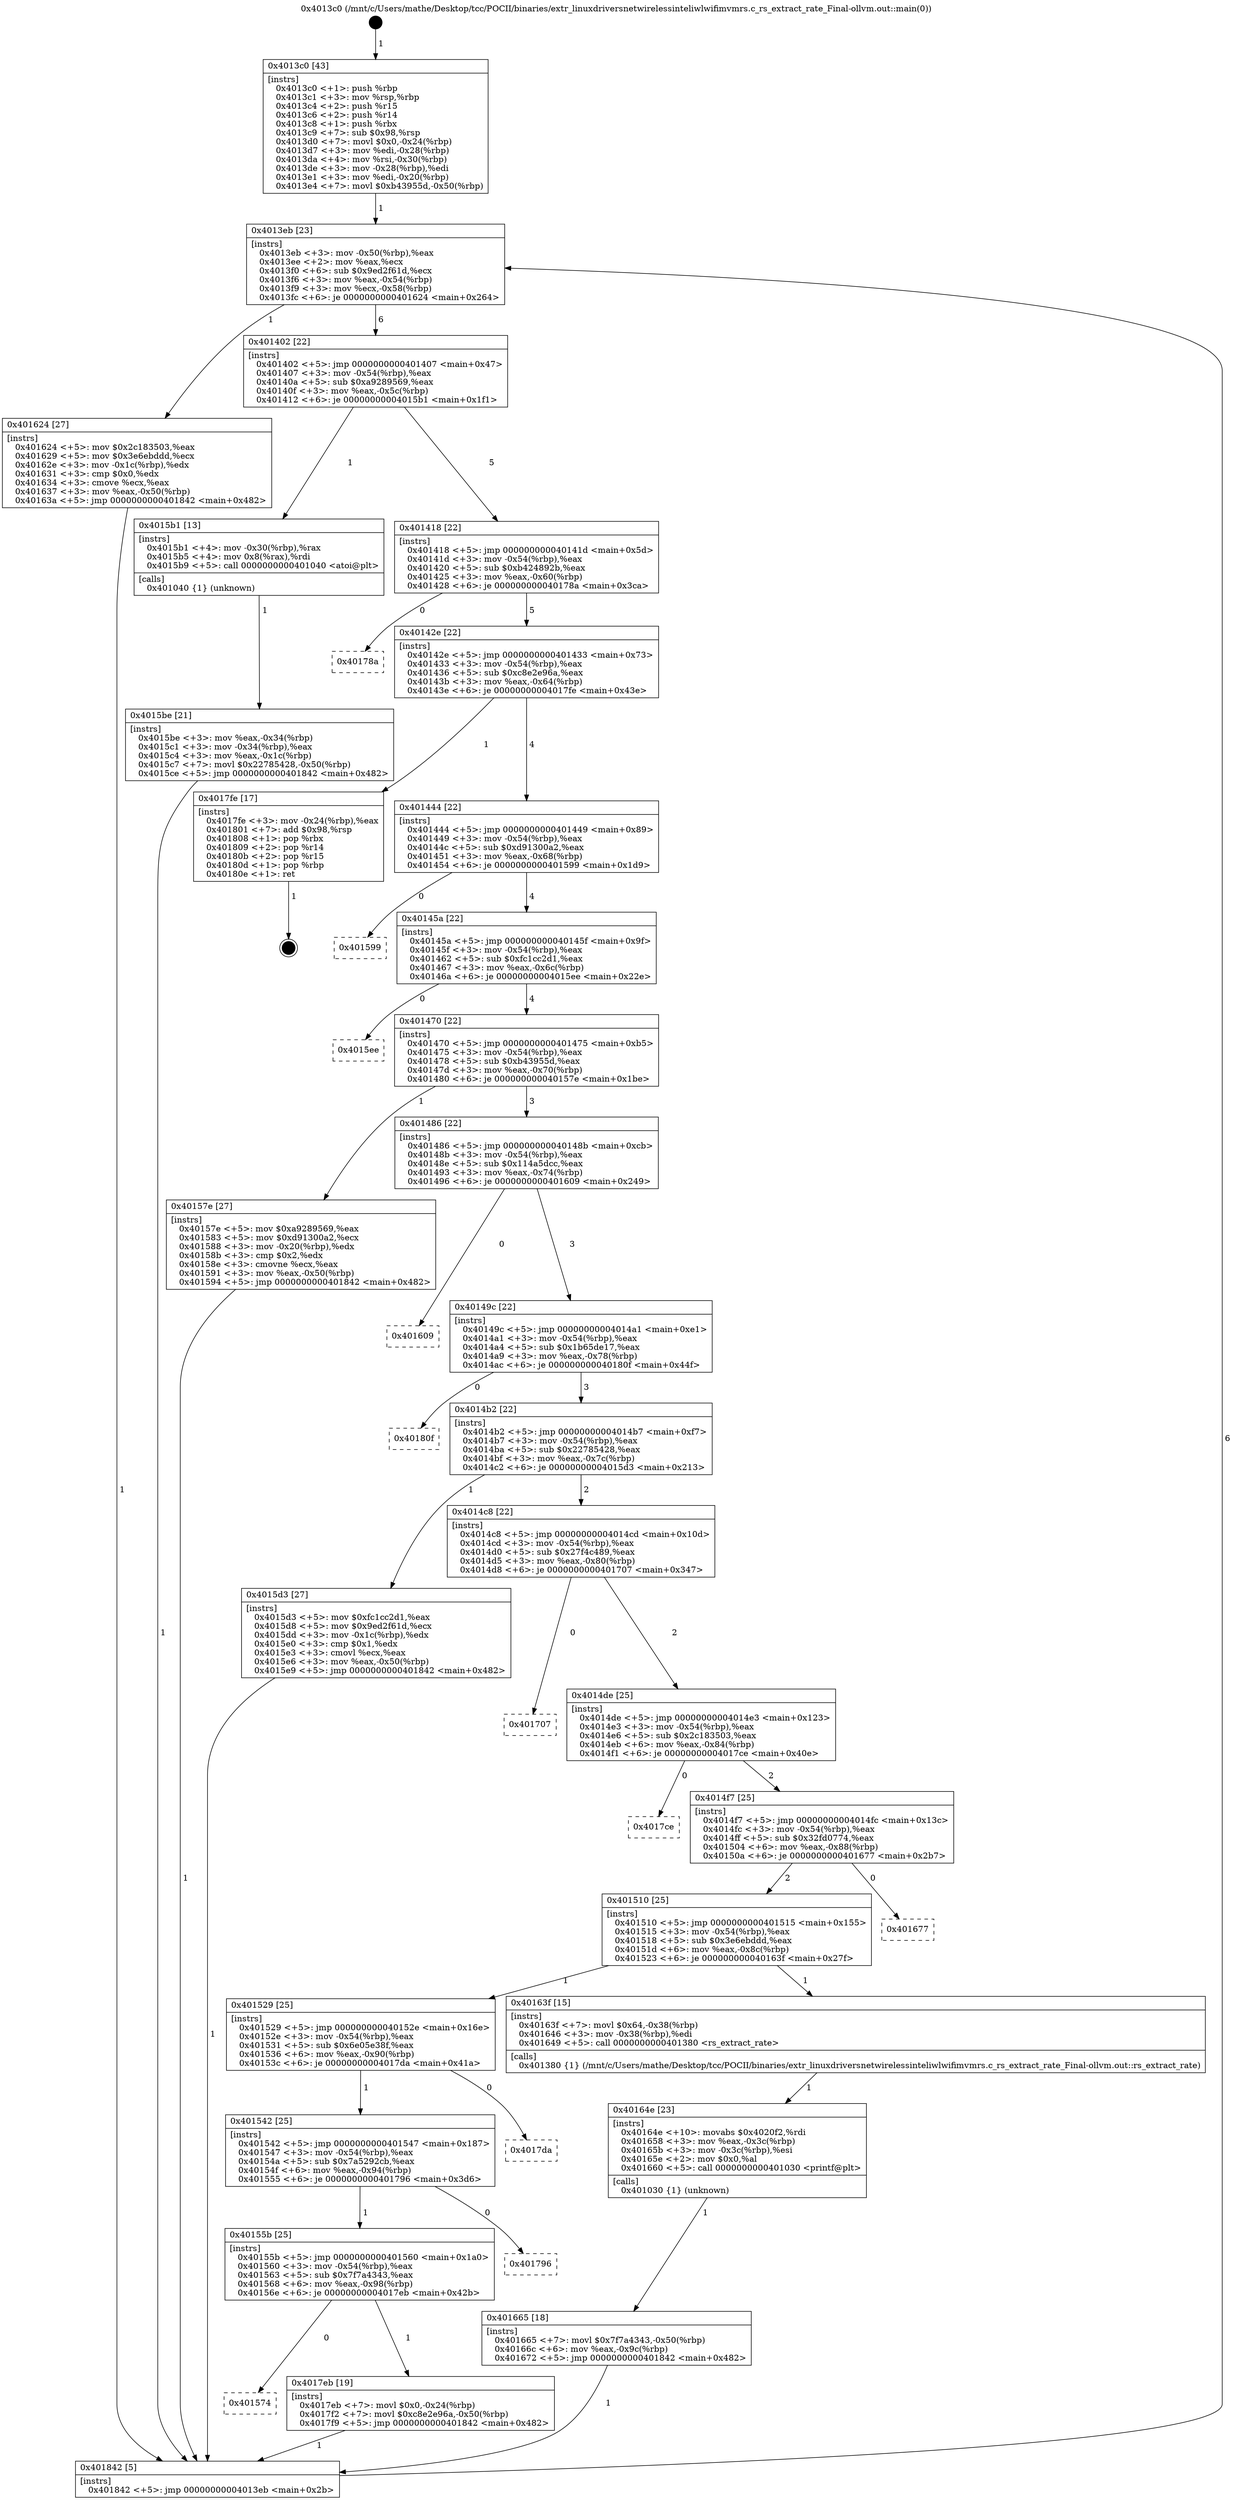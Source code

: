 digraph "0x4013c0" {
  label = "0x4013c0 (/mnt/c/Users/mathe/Desktop/tcc/POCII/binaries/extr_linuxdriversnetwirelessinteliwlwifimvmrs.c_rs_extract_rate_Final-ollvm.out::main(0))"
  labelloc = "t"
  node[shape=record]

  Entry [label="",width=0.3,height=0.3,shape=circle,fillcolor=black,style=filled]
  "0x4013eb" [label="{
     0x4013eb [23]\l
     | [instrs]\l
     &nbsp;&nbsp;0x4013eb \<+3\>: mov -0x50(%rbp),%eax\l
     &nbsp;&nbsp;0x4013ee \<+2\>: mov %eax,%ecx\l
     &nbsp;&nbsp;0x4013f0 \<+6\>: sub $0x9ed2f61d,%ecx\l
     &nbsp;&nbsp;0x4013f6 \<+3\>: mov %eax,-0x54(%rbp)\l
     &nbsp;&nbsp;0x4013f9 \<+3\>: mov %ecx,-0x58(%rbp)\l
     &nbsp;&nbsp;0x4013fc \<+6\>: je 0000000000401624 \<main+0x264\>\l
  }"]
  "0x401624" [label="{
     0x401624 [27]\l
     | [instrs]\l
     &nbsp;&nbsp;0x401624 \<+5\>: mov $0x2c183503,%eax\l
     &nbsp;&nbsp;0x401629 \<+5\>: mov $0x3e6ebddd,%ecx\l
     &nbsp;&nbsp;0x40162e \<+3\>: mov -0x1c(%rbp),%edx\l
     &nbsp;&nbsp;0x401631 \<+3\>: cmp $0x0,%edx\l
     &nbsp;&nbsp;0x401634 \<+3\>: cmove %ecx,%eax\l
     &nbsp;&nbsp;0x401637 \<+3\>: mov %eax,-0x50(%rbp)\l
     &nbsp;&nbsp;0x40163a \<+5\>: jmp 0000000000401842 \<main+0x482\>\l
  }"]
  "0x401402" [label="{
     0x401402 [22]\l
     | [instrs]\l
     &nbsp;&nbsp;0x401402 \<+5\>: jmp 0000000000401407 \<main+0x47\>\l
     &nbsp;&nbsp;0x401407 \<+3\>: mov -0x54(%rbp),%eax\l
     &nbsp;&nbsp;0x40140a \<+5\>: sub $0xa9289569,%eax\l
     &nbsp;&nbsp;0x40140f \<+3\>: mov %eax,-0x5c(%rbp)\l
     &nbsp;&nbsp;0x401412 \<+6\>: je 00000000004015b1 \<main+0x1f1\>\l
  }"]
  Exit [label="",width=0.3,height=0.3,shape=circle,fillcolor=black,style=filled,peripheries=2]
  "0x4015b1" [label="{
     0x4015b1 [13]\l
     | [instrs]\l
     &nbsp;&nbsp;0x4015b1 \<+4\>: mov -0x30(%rbp),%rax\l
     &nbsp;&nbsp;0x4015b5 \<+4\>: mov 0x8(%rax),%rdi\l
     &nbsp;&nbsp;0x4015b9 \<+5\>: call 0000000000401040 \<atoi@plt\>\l
     | [calls]\l
     &nbsp;&nbsp;0x401040 \{1\} (unknown)\l
  }"]
  "0x401418" [label="{
     0x401418 [22]\l
     | [instrs]\l
     &nbsp;&nbsp;0x401418 \<+5\>: jmp 000000000040141d \<main+0x5d\>\l
     &nbsp;&nbsp;0x40141d \<+3\>: mov -0x54(%rbp),%eax\l
     &nbsp;&nbsp;0x401420 \<+5\>: sub $0xb424892b,%eax\l
     &nbsp;&nbsp;0x401425 \<+3\>: mov %eax,-0x60(%rbp)\l
     &nbsp;&nbsp;0x401428 \<+6\>: je 000000000040178a \<main+0x3ca\>\l
  }"]
  "0x401574" [label="{
     0x401574\l
  }", style=dashed]
  "0x40178a" [label="{
     0x40178a\l
  }", style=dashed]
  "0x40142e" [label="{
     0x40142e [22]\l
     | [instrs]\l
     &nbsp;&nbsp;0x40142e \<+5\>: jmp 0000000000401433 \<main+0x73\>\l
     &nbsp;&nbsp;0x401433 \<+3\>: mov -0x54(%rbp),%eax\l
     &nbsp;&nbsp;0x401436 \<+5\>: sub $0xc8e2e96a,%eax\l
     &nbsp;&nbsp;0x40143b \<+3\>: mov %eax,-0x64(%rbp)\l
     &nbsp;&nbsp;0x40143e \<+6\>: je 00000000004017fe \<main+0x43e\>\l
  }"]
  "0x4017eb" [label="{
     0x4017eb [19]\l
     | [instrs]\l
     &nbsp;&nbsp;0x4017eb \<+7\>: movl $0x0,-0x24(%rbp)\l
     &nbsp;&nbsp;0x4017f2 \<+7\>: movl $0xc8e2e96a,-0x50(%rbp)\l
     &nbsp;&nbsp;0x4017f9 \<+5\>: jmp 0000000000401842 \<main+0x482\>\l
  }"]
  "0x4017fe" [label="{
     0x4017fe [17]\l
     | [instrs]\l
     &nbsp;&nbsp;0x4017fe \<+3\>: mov -0x24(%rbp),%eax\l
     &nbsp;&nbsp;0x401801 \<+7\>: add $0x98,%rsp\l
     &nbsp;&nbsp;0x401808 \<+1\>: pop %rbx\l
     &nbsp;&nbsp;0x401809 \<+2\>: pop %r14\l
     &nbsp;&nbsp;0x40180b \<+2\>: pop %r15\l
     &nbsp;&nbsp;0x40180d \<+1\>: pop %rbp\l
     &nbsp;&nbsp;0x40180e \<+1\>: ret\l
  }"]
  "0x401444" [label="{
     0x401444 [22]\l
     | [instrs]\l
     &nbsp;&nbsp;0x401444 \<+5\>: jmp 0000000000401449 \<main+0x89\>\l
     &nbsp;&nbsp;0x401449 \<+3\>: mov -0x54(%rbp),%eax\l
     &nbsp;&nbsp;0x40144c \<+5\>: sub $0xd91300a2,%eax\l
     &nbsp;&nbsp;0x401451 \<+3\>: mov %eax,-0x68(%rbp)\l
     &nbsp;&nbsp;0x401454 \<+6\>: je 0000000000401599 \<main+0x1d9\>\l
  }"]
  "0x40155b" [label="{
     0x40155b [25]\l
     | [instrs]\l
     &nbsp;&nbsp;0x40155b \<+5\>: jmp 0000000000401560 \<main+0x1a0\>\l
     &nbsp;&nbsp;0x401560 \<+3\>: mov -0x54(%rbp),%eax\l
     &nbsp;&nbsp;0x401563 \<+5\>: sub $0x7f7a4343,%eax\l
     &nbsp;&nbsp;0x401568 \<+6\>: mov %eax,-0x98(%rbp)\l
     &nbsp;&nbsp;0x40156e \<+6\>: je 00000000004017eb \<main+0x42b\>\l
  }"]
  "0x401599" [label="{
     0x401599\l
  }", style=dashed]
  "0x40145a" [label="{
     0x40145a [22]\l
     | [instrs]\l
     &nbsp;&nbsp;0x40145a \<+5\>: jmp 000000000040145f \<main+0x9f\>\l
     &nbsp;&nbsp;0x40145f \<+3\>: mov -0x54(%rbp),%eax\l
     &nbsp;&nbsp;0x401462 \<+5\>: sub $0xfc1cc2d1,%eax\l
     &nbsp;&nbsp;0x401467 \<+3\>: mov %eax,-0x6c(%rbp)\l
     &nbsp;&nbsp;0x40146a \<+6\>: je 00000000004015ee \<main+0x22e\>\l
  }"]
  "0x401796" [label="{
     0x401796\l
  }", style=dashed]
  "0x4015ee" [label="{
     0x4015ee\l
  }", style=dashed]
  "0x401470" [label="{
     0x401470 [22]\l
     | [instrs]\l
     &nbsp;&nbsp;0x401470 \<+5\>: jmp 0000000000401475 \<main+0xb5\>\l
     &nbsp;&nbsp;0x401475 \<+3\>: mov -0x54(%rbp),%eax\l
     &nbsp;&nbsp;0x401478 \<+5\>: sub $0xb43955d,%eax\l
     &nbsp;&nbsp;0x40147d \<+3\>: mov %eax,-0x70(%rbp)\l
     &nbsp;&nbsp;0x401480 \<+6\>: je 000000000040157e \<main+0x1be\>\l
  }"]
  "0x401542" [label="{
     0x401542 [25]\l
     | [instrs]\l
     &nbsp;&nbsp;0x401542 \<+5\>: jmp 0000000000401547 \<main+0x187\>\l
     &nbsp;&nbsp;0x401547 \<+3\>: mov -0x54(%rbp),%eax\l
     &nbsp;&nbsp;0x40154a \<+5\>: sub $0x7a5292cb,%eax\l
     &nbsp;&nbsp;0x40154f \<+6\>: mov %eax,-0x94(%rbp)\l
     &nbsp;&nbsp;0x401555 \<+6\>: je 0000000000401796 \<main+0x3d6\>\l
  }"]
  "0x40157e" [label="{
     0x40157e [27]\l
     | [instrs]\l
     &nbsp;&nbsp;0x40157e \<+5\>: mov $0xa9289569,%eax\l
     &nbsp;&nbsp;0x401583 \<+5\>: mov $0xd91300a2,%ecx\l
     &nbsp;&nbsp;0x401588 \<+3\>: mov -0x20(%rbp),%edx\l
     &nbsp;&nbsp;0x40158b \<+3\>: cmp $0x2,%edx\l
     &nbsp;&nbsp;0x40158e \<+3\>: cmovne %ecx,%eax\l
     &nbsp;&nbsp;0x401591 \<+3\>: mov %eax,-0x50(%rbp)\l
     &nbsp;&nbsp;0x401594 \<+5\>: jmp 0000000000401842 \<main+0x482\>\l
  }"]
  "0x401486" [label="{
     0x401486 [22]\l
     | [instrs]\l
     &nbsp;&nbsp;0x401486 \<+5\>: jmp 000000000040148b \<main+0xcb\>\l
     &nbsp;&nbsp;0x40148b \<+3\>: mov -0x54(%rbp),%eax\l
     &nbsp;&nbsp;0x40148e \<+5\>: sub $0x114a5dcc,%eax\l
     &nbsp;&nbsp;0x401493 \<+3\>: mov %eax,-0x74(%rbp)\l
     &nbsp;&nbsp;0x401496 \<+6\>: je 0000000000401609 \<main+0x249\>\l
  }"]
  "0x401842" [label="{
     0x401842 [5]\l
     | [instrs]\l
     &nbsp;&nbsp;0x401842 \<+5\>: jmp 00000000004013eb \<main+0x2b\>\l
  }"]
  "0x4013c0" [label="{
     0x4013c0 [43]\l
     | [instrs]\l
     &nbsp;&nbsp;0x4013c0 \<+1\>: push %rbp\l
     &nbsp;&nbsp;0x4013c1 \<+3\>: mov %rsp,%rbp\l
     &nbsp;&nbsp;0x4013c4 \<+2\>: push %r15\l
     &nbsp;&nbsp;0x4013c6 \<+2\>: push %r14\l
     &nbsp;&nbsp;0x4013c8 \<+1\>: push %rbx\l
     &nbsp;&nbsp;0x4013c9 \<+7\>: sub $0x98,%rsp\l
     &nbsp;&nbsp;0x4013d0 \<+7\>: movl $0x0,-0x24(%rbp)\l
     &nbsp;&nbsp;0x4013d7 \<+3\>: mov %edi,-0x28(%rbp)\l
     &nbsp;&nbsp;0x4013da \<+4\>: mov %rsi,-0x30(%rbp)\l
     &nbsp;&nbsp;0x4013de \<+3\>: mov -0x28(%rbp),%edi\l
     &nbsp;&nbsp;0x4013e1 \<+3\>: mov %edi,-0x20(%rbp)\l
     &nbsp;&nbsp;0x4013e4 \<+7\>: movl $0xb43955d,-0x50(%rbp)\l
  }"]
  "0x4015be" [label="{
     0x4015be [21]\l
     | [instrs]\l
     &nbsp;&nbsp;0x4015be \<+3\>: mov %eax,-0x34(%rbp)\l
     &nbsp;&nbsp;0x4015c1 \<+3\>: mov -0x34(%rbp),%eax\l
     &nbsp;&nbsp;0x4015c4 \<+3\>: mov %eax,-0x1c(%rbp)\l
     &nbsp;&nbsp;0x4015c7 \<+7\>: movl $0x22785428,-0x50(%rbp)\l
     &nbsp;&nbsp;0x4015ce \<+5\>: jmp 0000000000401842 \<main+0x482\>\l
  }"]
  "0x4017da" [label="{
     0x4017da\l
  }", style=dashed]
  "0x401609" [label="{
     0x401609\l
  }", style=dashed]
  "0x40149c" [label="{
     0x40149c [22]\l
     | [instrs]\l
     &nbsp;&nbsp;0x40149c \<+5\>: jmp 00000000004014a1 \<main+0xe1\>\l
     &nbsp;&nbsp;0x4014a1 \<+3\>: mov -0x54(%rbp),%eax\l
     &nbsp;&nbsp;0x4014a4 \<+5\>: sub $0x1b65de17,%eax\l
     &nbsp;&nbsp;0x4014a9 \<+3\>: mov %eax,-0x78(%rbp)\l
     &nbsp;&nbsp;0x4014ac \<+6\>: je 000000000040180f \<main+0x44f\>\l
  }"]
  "0x401665" [label="{
     0x401665 [18]\l
     | [instrs]\l
     &nbsp;&nbsp;0x401665 \<+7\>: movl $0x7f7a4343,-0x50(%rbp)\l
     &nbsp;&nbsp;0x40166c \<+6\>: mov %eax,-0x9c(%rbp)\l
     &nbsp;&nbsp;0x401672 \<+5\>: jmp 0000000000401842 \<main+0x482\>\l
  }"]
  "0x40180f" [label="{
     0x40180f\l
  }", style=dashed]
  "0x4014b2" [label="{
     0x4014b2 [22]\l
     | [instrs]\l
     &nbsp;&nbsp;0x4014b2 \<+5\>: jmp 00000000004014b7 \<main+0xf7\>\l
     &nbsp;&nbsp;0x4014b7 \<+3\>: mov -0x54(%rbp),%eax\l
     &nbsp;&nbsp;0x4014ba \<+5\>: sub $0x22785428,%eax\l
     &nbsp;&nbsp;0x4014bf \<+3\>: mov %eax,-0x7c(%rbp)\l
     &nbsp;&nbsp;0x4014c2 \<+6\>: je 00000000004015d3 \<main+0x213\>\l
  }"]
  "0x40164e" [label="{
     0x40164e [23]\l
     | [instrs]\l
     &nbsp;&nbsp;0x40164e \<+10\>: movabs $0x4020f2,%rdi\l
     &nbsp;&nbsp;0x401658 \<+3\>: mov %eax,-0x3c(%rbp)\l
     &nbsp;&nbsp;0x40165b \<+3\>: mov -0x3c(%rbp),%esi\l
     &nbsp;&nbsp;0x40165e \<+2\>: mov $0x0,%al\l
     &nbsp;&nbsp;0x401660 \<+5\>: call 0000000000401030 \<printf@plt\>\l
     | [calls]\l
     &nbsp;&nbsp;0x401030 \{1\} (unknown)\l
  }"]
  "0x4015d3" [label="{
     0x4015d3 [27]\l
     | [instrs]\l
     &nbsp;&nbsp;0x4015d3 \<+5\>: mov $0xfc1cc2d1,%eax\l
     &nbsp;&nbsp;0x4015d8 \<+5\>: mov $0x9ed2f61d,%ecx\l
     &nbsp;&nbsp;0x4015dd \<+3\>: mov -0x1c(%rbp),%edx\l
     &nbsp;&nbsp;0x4015e0 \<+3\>: cmp $0x1,%edx\l
     &nbsp;&nbsp;0x4015e3 \<+3\>: cmovl %ecx,%eax\l
     &nbsp;&nbsp;0x4015e6 \<+3\>: mov %eax,-0x50(%rbp)\l
     &nbsp;&nbsp;0x4015e9 \<+5\>: jmp 0000000000401842 \<main+0x482\>\l
  }"]
  "0x4014c8" [label="{
     0x4014c8 [22]\l
     | [instrs]\l
     &nbsp;&nbsp;0x4014c8 \<+5\>: jmp 00000000004014cd \<main+0x10d\>\l
     &nbsp;&nbsp;0x4014cd \<+3\>: mov -0x54(%rbp),%eax\l
     &nbsp;&nbsp;0x4014d0 \<+5\>: sub $0x27f4c489,%eax\l
     &nbsp;&nbsp;0x4014d5 \<+3\>: mov %eax,-0x80(%rbp)\l
     &nbsp;&nbsp;0x4014d8 \<+6\>: je 0000000000401707 \<main+0x347\>\l
  }"]
  "0x401529" [label="{
     0x401529 [25]\l
     | [instrs]\l
     &nbsp;&nbsp;0x401529 \<+5\>: jmp 000000000040152e \<main+0x16e\>\l
     &nbsp;&nbsp;0x40152e \<+3\>: mov -0x54(%rbp),%eax\l
     &nbsp;&nbsp;0x401531 \<+5\>: sub $0x6e05e38f,%eax\l
     &nbsp;&nbsp;0x401536 \<+6\>: mov %eax,-0x90(%rbp)\l
     &nbsp;&nbsp;0x40153c \<+6\>: je 00000000004017da \<main+0x41a\>\l
  }"]
  "0x401707" [label="{
     0x401707\l
  }", style=dashed]
  "0x4014de" [label="{
     0x4014de [25]\l
     | [instrs]\l
     &nbsp;&nbsp;0x4014de \<+5\>: jmp 00000000004014e3 \<main+0x123\>\l
     &nbsp;&nbsp;0x4014e3 \<+3\>: mov -0x54(%rbp),%eax\l
     &nbsp;&nbsp;0x4014e6 \<+5\>: sub $0x2c183503,%eax\l
     &nbsp;&nbsp;0x4014eb \<+6\>: mov %eax,-0x84(%rbp)\l
     &nbsp;&nbsp;0x4014f1 \<+6\>: je 00000000004017ce \<main+0x40e\>\l
  }"]
  "0x40163f" [label="{
     0x40163f [15]\l
     | [instrs]\l
     &nbsp;&nbsp;0x40163f \<+7\>: movl $0x64,-0x38(%rbp)\l
     &nbsp;&nbsp;0x401646 \<+3\>: mov -0x38(%rbp),%edi\l
     &nbsp;&nbsp;0x401649 \<+5\>: call 0000000000401380 \<rs_extract_rate\>\l
     | [calls]\l
     &nbsp;&nbsp;0x401380 \{1\} (/mnt/c/Users/mathe/Desktop/tcc/POCII/binaries/extr_linuxdriversnetwirelessinteliwlwifimvmrs.c_rs_extract_rate_Final-ollvm.out::rs_extract_rate)\l
  }"]
  "0x4017ce" [label="{
     0x4017ce\l
  }", style=dashed]
  "0x4014f7" [label="{
     0x4014f7 [25]\l
     | [instrs]\l
     &nbsp;&nbsp;0x4014f7 \<+5\>: jmp 00000000004014fc \<main+0x13c\>\l
     &nbsp;&nbsp;0x4014fc \<+3\>: mov -0x54(%rbp),%eax\l
     &nbsp;&nbsp;0x4014ff \<+5\>: sub $0x32fd0774,%eax\l
     &nbsp;&nbsp;0x401504 \<+6\>: mov %eax,-0x88(%rbp)\l
     &nbsp;&nbsp;0x40150a \<+6\>: je 0000000000401677 \<main+0x2b7\>\l
  }"]
  "0x401510" [label="{
     0x401510 [25]\l
     | [instrs]\l
     &nbsp;&nbsp;0x401510 \<+5\>: jmp 0000000000401515 \<main+0x155\>\l
     &nbsp;&nbsp;0x401515 \<+3\>: mov -0x54(%rbp),%eax\l
     &nbsp;&nbsp;0x401518 \<+5\>: sub $0x3e6ebddd,%eax\l
     &nbsp;&nbsp;0x40151d \<+6\>: mov %eax,-0x8c(%rbp)\l
     &nbsp;&nbsp;0x401523 \<+6\>: je 000000000040163f \<main+0x27f\>\l
  }"]
  "0x401677" [label="{
     0x401677\l
  }", style=dashed]
  Entry -> "0x4013c0" [label=" 1"]
  "0x4013eb" -> "0x401624" [label=" 1"]
  "0x4013eb" -> "0x401402" [label=" 6"]
  "0x4017fe" -> Exit [label=" 1"]
  "0x401402" -> "0x4015b1" [label=" 1"]
  "0x401402" -> "0x401418" [label=" 5"]
  "0x4017eb" -> "0x401842" [label=" 1"]
  "0x401418" -> "0x40178a" [label=" 0"]
  "0x401418" -> "0x40142e" [label=" 5"]
  "0x40155b" -> "0x401574" [label=" 0"]
  "0x40142e" -> "0x4017fe" [label=" 1"]
  "0x40142e" -> "0x401444" [label=" 4"]
  "0x40155b" -> "0x4017eb" [label=" 1"]
  "0x401444" -> "0x401599" [label=" 0"]
  "0x401444" -> "0x40145a" [label=" 4"]
  "0x401542" -> "0x40155b" [label=" 1"]
  "0x40145a" -> "0x4015ee" [label=" 0"]
  "0x40145a" -> "0x401470" [label=" 4"]
  "0x401542" -> "0x401796" [label=" 0"]
  "0x401470" -> "0x40157e" [label=" 1"]
  "0x401470" -> "0x401486" [label=" 3"]
  "0x40157e" -> "0x401842" [label=" 1"]
  "0x4013c0" -> "0x4013eb" [label=" 1"]
  "0x401842" -> "0x4013eb" [label=" 6"]
  "0x4015b1" -> "0x4015be" [label=" 1"]
  "0x4015be" -> "0x401842" [label=" 1"]
  "0x401529" -> "0x401542" [label=" 1"]
  "0x401486" -> "0x401609" [label=" 0"]
  "0x401486" -> "0x40149c" [label=" 3"]
  "0x401529" -> "0x4017da" [label=" 0"]
  "0x40149c" -> "0x40180f" [label=" 0"]
  "0x40149c" -> "0x4014b2" [label=" 3"]
  "0x401665" -> "0x401842" [label=" 1"]
  "0x4014b2" -> "0x4015d3" [label=" 1"]
  "0x4014b2" -> "0x4014c8" [label=" 2"]
  "0x4015d3" -> "0x401842" [label=" 1"]
  "0x401624" -> "0x401842" [label=" 1"]
  "0x40164e" -> "0x401665" [label=" 1"]
  "0x4014c8" -> "0x401707" [label=" 0"]
  "0x4014c8" -> "0x4014de" [label=" 2"]
  "0x40163f" -> "0x40164e" [label=" 1"]
  "0x4014de" -> "0x4017ce" [label=" 0"]
  "0x4014de" -> "0x4014f7" [label=" 2"]
  "0x401510" -> "0x401529" [label=" 1"]
  "0x4014f7" -> "0x401677" [label=" 0"]
  "0x4014f7" -> "0x401510" [label=" 2"]
  "0x401510" -> "0x40163f" [label=" 1"]
}
